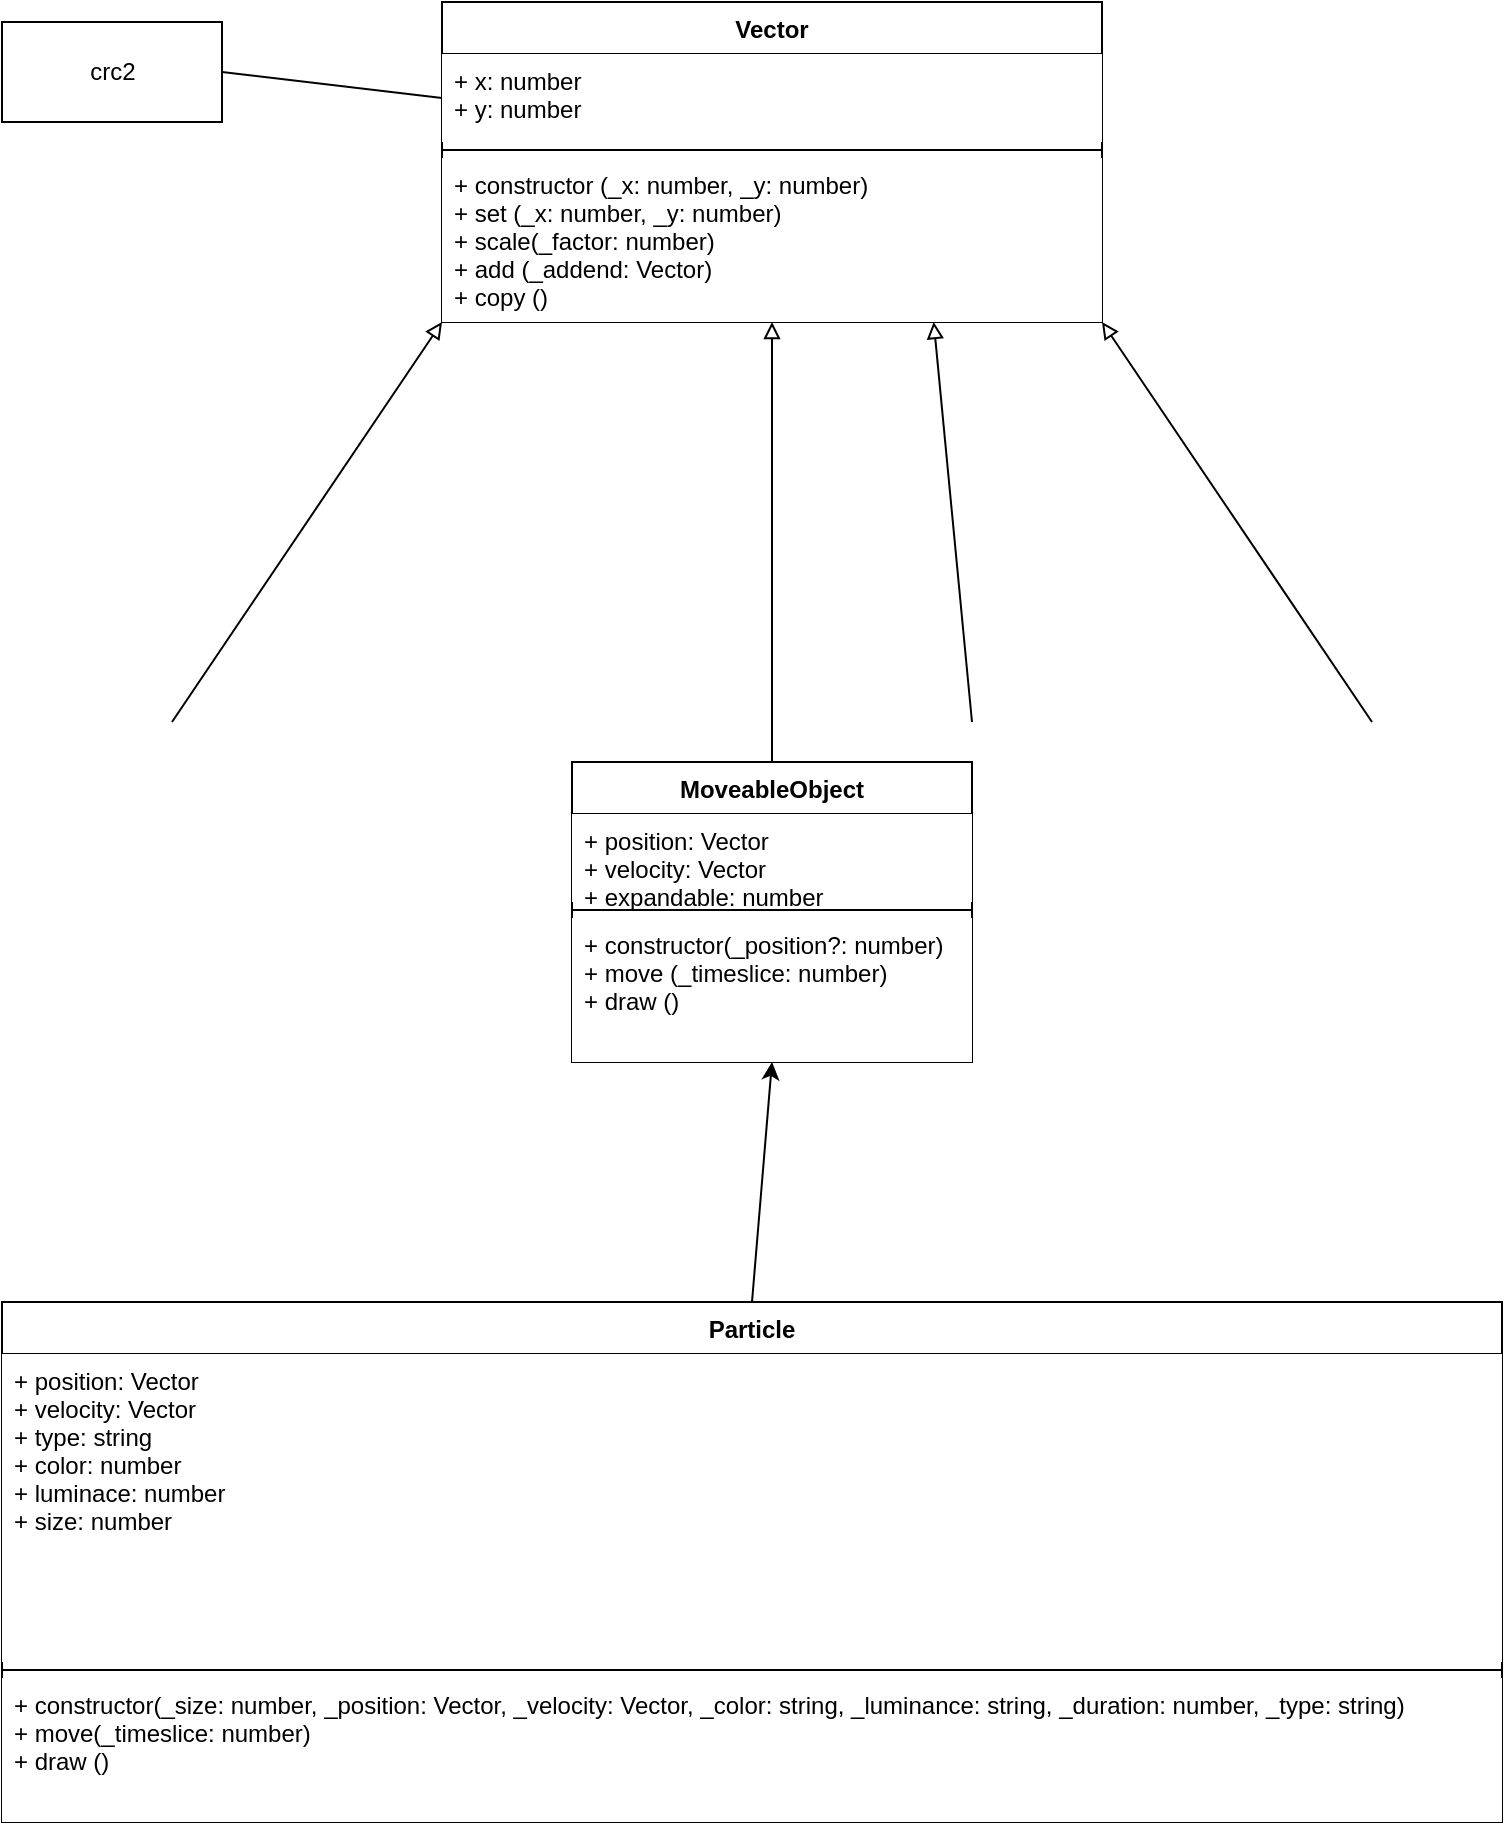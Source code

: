 <mxfile version="14.1.8" type="device"><diagram id="C5RBs43oDa-KdzZeNtuy" name="Page-1"><mxGraphModel dx="1422" dy="942" grid="1" gridSize="10" guides="1" tooltips="1" connect="1" arrows="1" fold="1" page="1" pageScale="1" pageWidth="1169" pageHeight="827" math="0" shadow="0"><root><mxCell id="WIyWlLk6GJQsqaUBKTNV-0"/><mxCell id="WIyWlLk6GJQsqaUBKTNV-1" parent="WIyWlLk6GJQsqaUBKTNV-0"/><mxCell id="J5pxh3KhDyvixjFB7bSF-0" value="Vector" style="swimlane;fontStyle=1;align=center;verticalAlign=top;childLayout=stackLayout;horizontal=1;startSize=26;horizontalStack=0;resizeParent=1;resizeParentMax=0;resizeLast=0;collapsible=1;marginBottom=0;" parent="WIyWlLk6GJQsqaUBKTNV-1" vertex="1"><mxGeometry x="430" y="190" width="330" height="160" as="geometry"/></mxCell><mxCell id="J5pxh3KhDyvixjFB7bSF-1" value="+ x: number&#10;+ y: number" style="text;strokeColor=none;align=left;verticalAlign=top;spacingLeft=4;spacingRight=4;overflow=hidden;rotatable=0;points=[[0,0.5],[1,0.5]];portConstraint=eastwest;fillColor=#ffffff;" parent="J5pxh3KhDyvixjFB7bSF-0" vertex="1"><mxGeometry y="26" width="330" height="44" as="geometry"/></mxCell><mxCell id="J5pxh3KhDyvixjFB7bSF-2" value="" style="line;strokeWidth=1;fillColor=none;align=left;verticalAlign=middle;spacingTop=-1;spacingLeft=3;spacingRight=3;rotatable=0;labelPosition=right;points=[];portConstraint=eastwest;" parent="J5pxh3KhDyvixjFB7bSF-0" vertex="1"><mxGeometry y="70" width="330" height="8" as="geometry"/></mxCell><mxCell id="J5pxh3KhDyvixjFB7bSF-3" value="+ constructor (_x: number, _y: number)&#10;+ set (_x: number, _y: number)&#10;+ scale(_factor: number)&#10;+ add (_addend: Vector)&#10;+ copy ()" style="text;strokeColor=none;align=left;verticalAlign=top;spacingLeft=4;spacingRight=4;overflow=hidden;rotatable=0;points=[[0,0.5],[1,0.5]];portConstraint=eastwest;fillColor=#ffffff;" parent="J5pxh3KhDyvixjFB7bSF-0" vertex="1"><mxGeometry y="78" width="330" height="82" as="geometry"/></mxCell><mxCell id="J5pxh3KhDyvixjFB7bSF-5" value="crc2" style="html=1;" parent="WIyWlLk6GJQsqaUBKTNV-1" vertex="1"><mxGeometry x="210" y="200" width="110" height="50" as="geometry"/></mxCell><mxCell id="J5pxh3KhDyvixjFB7bSF-6" value="" style="endArrow=none;html=1;entryX=0;entryY=0.5;entryDx=0;entryDy=0;exitX=1;exitY=0.5;exitDx=0;exitDy=0;" parent="WIyWlLk6GJQsqaUBKTNV-1" source="J5pxh3KhDyvixjFB7bSF-5" target="J5pxh3KhDyvixjFB7bSF-1" edge="1"><mxGeometry width="50" height="50" relative="1" as="geometry"><mxPoint x="410" y="440" as="sourcePoint"/><mxPoint x="460" y="390" as="targetPoint"/></mxGeometry></mxCell><mxCell id="J5pxh3KhDyvixjFB7bSF-27" value="" style="endArrow=block;html=1;entryX=0;entryY=1;entryDx=0;entryDy=0;curved=1;strokeWidth=1;endFill=0;exitX=0.5;exitY=0;exitDx=0;exitDy=0;" parent="WIyWlLk6GJQsqaUBKTNV-1" target="J5pxh3KhDyvixjFB7bSF-0" edge="1"><mxGeometry width="50" height="50" relative="1" as="geometry"><mxPoint x="295" y="550" as="sourcePoint"/><mxPoint x="380" y="510" as="targetPoint"/></mxGeometry></mxCell><mxCell id="J5pxh3KhDyvixjFB7bSF-29" value="" style="endArrow=block;html=1;curved=1;strokeWidth=1;endFill=0;exitX=0.5;exitY=0;exitDx=0;exitDy=0;entryX=0.5;entryY=1;entryDx=0;entryDy=0;" parent="WIyWlLk6GJQsqaUBKTNV-1" source="RdAc4nfeTrpUberhI5yF-0" target="J5pxh3KhDyvixjFB7bSF-0" edge="1"><mxGeometry width="50" height="50" relative="1" as="geometry"><mxPoint x="495" y="550" as="sourcePoint"/><mxPoint x="439.67" y="447.888" as="targetPoint"/></mxGeometry></mxCell><mxCell id="J5pxh3KhDyvixjFB7bSF-30" value="" style="endArrow=block;html=1;entryX=0.745;entryY=1;entryDx=0;entryDy=0;curved=1;strokeWidth=1;endFill=0;entryPerimeter=0;exitX=0.5;exitY=0;exitDx=0;exitDy=0;" parent="WIyWlLk6GJQsqaUBKTNV-1" target="J5pxh3KhDyvixjFB7bSF-3" edge="1"><mxGeometry width="50" height="50" relative="1" as="geometry"><mxPoint x="695" y="550" as="sourcePoint"/><mxPoint x="672.72" y="440.528" as="targetPoint"/></mxGeometry></mxCell><mxCell id="J5pxh3KhDyvixjFB7bSF-31" value="" style="endArrow=block;html=1;entryX=1;entryY=1;entryDx=0;entryDy=0;curved=1;strokeWidth=1;endFill=0;exitX=0.5;exitY=0;exitDx=0;exitDy=0;" parent="WIyWlLk6GJQsqaUBKTNV-1" target="J5pxh3KhDyvixjFB7bSF-0" edge="1"><mxGeometry width="50" height="50" relative="1" as="geometry"><mxPoint x="895" y="550" as="sourcePoint"/><mxPoint x="912.72" y="440.528" as="targetPoint"/></mxGeometry></mxCell><mxCell id="RdAc4nfeTrpUberhI5yF-0" value="MoveableObject" style="swimlane;fontStyle=1;align=center;verticalAlign=top;childLayout=stackLayout;horizontal=1;startSize=26;horizontalStack=0;resizeParent=1;resizeParentMax=0;resizeLast=0;collapsible=1;marginBottom=0;" parent="WIyWlLk6GJQsqaUBKTNV-1" vertex="1"><mxGeometry x="495" y="570" width="200" height="150" as="geometry"/></mxCell><mxCell id="RdAc4nfeTrpUberhI5yF-1" value="+ position: Vector&#10;+ velocity: Vector&#10;+ expandable: number" style="text;strokeColor=none;align=left;verticalAlign=top;spacingLeft=4;spacingRight=4;overflow=hidden;rotatable=0;points=[[0,0.5],[1,0.5]];portConstraint=eastwest;fillColor=#ffffff;" parent="RdAc4nfeTrpUberhI5yF-0" vertex="1"><mxGeometry y="26" width="200" height="44" as="geometry"/></mxCell><mxCell id="RdAc4nfeTrpUberhI5yF-2" value="" style="line;strokeWidth=1;fillColor=none;align=left;verticalAlign=middle;spacingTop=-1;spacingLeft=3;spacingRight=3;rotatable=0;labelPosition=right;points=[];portConstraint=eastwest;" parent="RdAc4nfeTrpUberhI5yF-0" vertex="1"><mxGeometry y="70" width="200" height="8" as="geometry"/></mxCell><mxCell id="RdAc4nfeTrpUberhI5yF-3" value="+ constructor(_position?: number)&#10;+ move (_timeslice: number)&#10;+ draw ()" style="text;strokeColor=none;align=left;verticalAlign=top;spacingLeft=4;spacingRight=4;overflow=hidden;rotatable=0;points=[[0,0.5],[1,0.5]];portConstraint=eastwest;fillColor=#ffffff;" parent="RdAc4nfeTrpUberhI5yF-0" vertex="1"><mxGeometry y="78" width="200" height="72" as="geometry"/></mxCell><mxCell id="RdAc4nfeTrpUberhI5yF-4" value="Particle" style="swimlane;fontStyle=1;align=center;verticalAlign=top;childLayout=stackLayout;horizontal=1;startSize=26;horizontalStack=0;resizeParent=1;resizeParentMax=0;resizeLast=0;collapsible=1;marginBottom=0;" parent="WIyWlLk6GJQsqaUBKTNV-1" vertex="1"><mxGeometry x="210" y="840" width="750" height="260" as="geometry"/></mxCell><mxCell id="RdAc4nfeTrpUberhI5yF-5" value="+ position: Vector&#10;+ velocity: Vector&#10;+ type: string&#10;+ color: number&#10;+ luminace: number&#10;+ size: number" style="text;strokeColor=none;align=left;verticalAlign=top;spacingLeft=4;spacingRight=4;overflow=hidden;rotatable=0;points=[[0,0.5],[1,0.5]];portConstraint=eastwest;fillColor=#ffffff;" parent="RdAc4nfeTrpUberhI5yF-4" vertex="1"><mxGeometry y="26" width="750" height="154" as="geometry"/></mxCell><mxCell id="RdAc4nfeTrpUberhI5yF-6" value="" style="line;strokeWidth=1;fillColor=none;align=left;verticalAlign=middle;spacingTop=-1;spacingLeft=3;spacingRight=3;rotatable=0;labelPosition=right;points=[];portConstraint=eastwest;" parent="RdAc4nfeTrpUberhI5yF-4" vertex="1"><mxGeometry y="180" width="750" height="8" as="geometry"/></mxCell><mxCell id="RdAc4nfeTrpUberhI5yF-7" value="+ constructor(_size: number, _position: Vector, _velocity: Vector, _color: string, _luminance: string, _duration: number, _type: string)&#10;+ move(_timeslice: number)&#10;+ draw ()" style="text;strokeColor=none;align=left;verticalAlign=top;spacingLeft=4;spacingRight=4;overflow=hidden;rotatable=0;points=[[0,0.5],[1,0.5]];portConstraint=eastwest;fillColor=#ffffff;" parent="RdAc4nfeTrpUberhI5yF-4" vertex="1"><mxGeometry y="188" width="750" height="72" as="geometry"/></mxCell><mxCell id="COHxvfoY6irYUwYfKjW0-0" value="" style="endArrow=classic;html=1;exitX=0.5;exitY=0;exitDx=0;exitDy=0;entryX=0.5;entryY=1;entryDx=0;entryDy=0;" edge="1" parent="WIyWlLk6GJQsqaUBKTNV-1" source="RdAc4nfeTrpUberhI5yF-4" target="RdAc4nfeTrpUberhI5yF-0"><mxGeometry width="50" height="50" relative="1" as="geometry"><mxPoint x="640" y="510" as="sourcePoint"/><mxPoint x="690" y="460" as="targetPoint"/></mxGeometry></mxCell></root></mxGraphModel></diagram></mxfile>